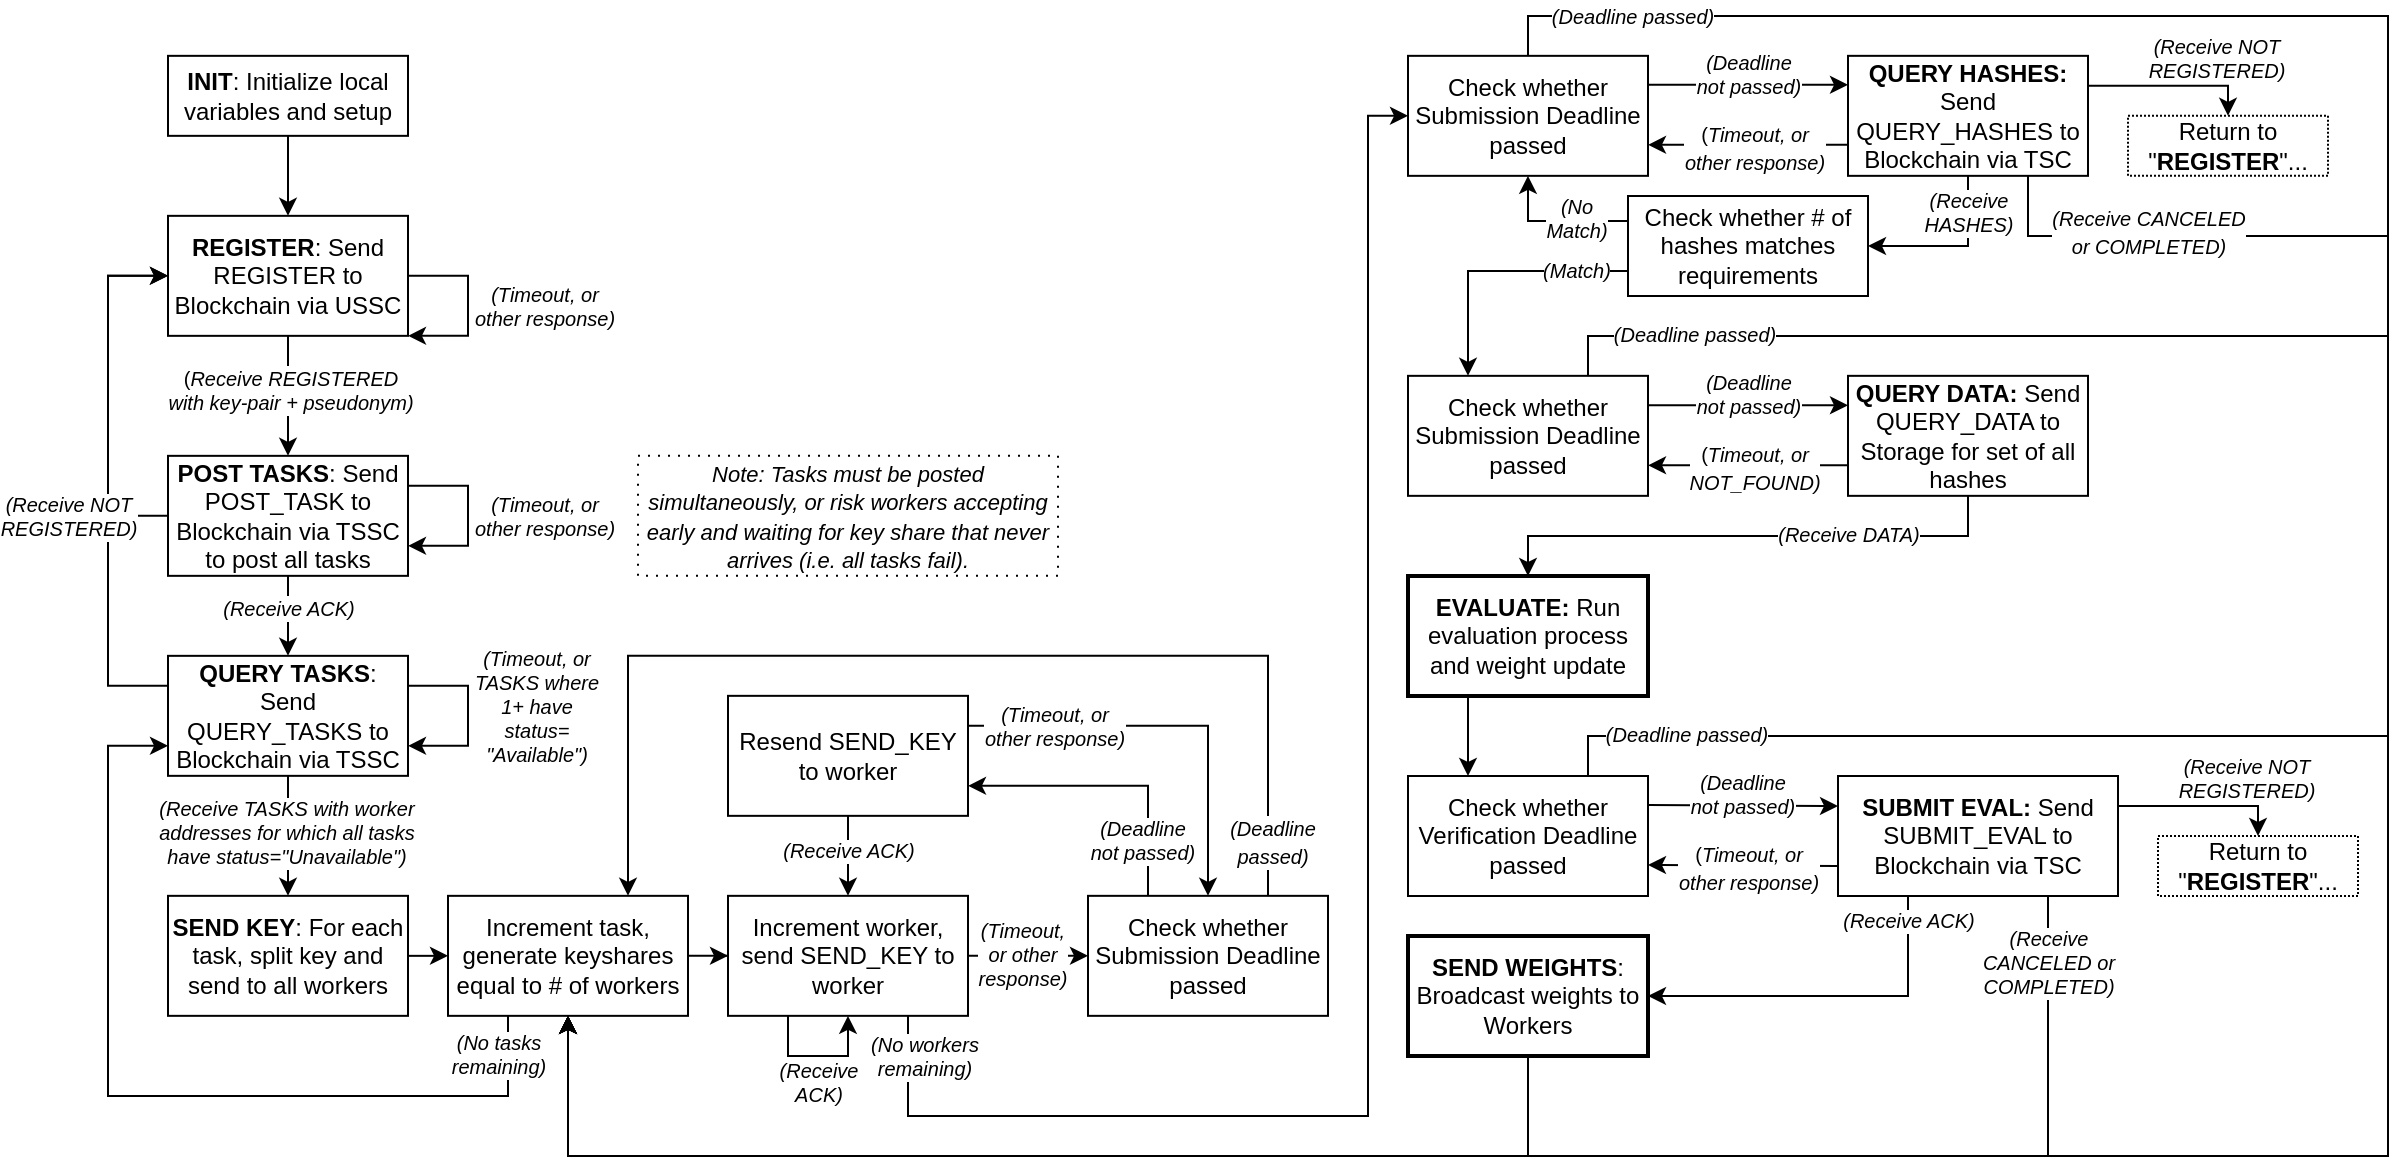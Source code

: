 <mxfile version="23.1.5" type="device">
  <diagram name="Page-1" id="OSj4ofIRMlWWjkcrT2lz">
    <mxGraphModel dx="1195" dy="1722" grid="1" gridSize="10" guides="1" tooltips="1" connect="1" arrows="1" fold="1" page="1" pageScale="1" pageWidth="850" pageHeight="1100" math="0" shadow="0">
      <root>
        <mxCell id="0" />
        <mxCell id="1" parent="0" />
        <mxCell id="ZItJcLic4sxObj78y93I-1" value="" style="edgeStyle=orthogonalEdgeStyle;rounded=0;orthogonalLoop=1;jettySize=auto;html=1;" parent="1" source="ZItJcLic4sxObj78y93I-2" target="ZItJcLic4sxObj78y93I-5" edge="1">
          <mxGeometry relative="1" as="geometry" />
        </mxCell>
        <mxCell id="ZItJcLic4sxObj78y93I-2" value="&lt;b&gt;INIT&lt;/b&gt;: Initialize local variables and setup" style="rounded=0;whiteSpace=wrap;html=1;" parent="1" vertex="1">
          <mxGeometry x="440" y="19.92" width="120" height="40" as="geometry" />
        </mxCell>
        <mxCell id="ZItJcLic4sxObj78y93I-3" value="" style="edgeStyle=orthogonalEdgeStyle;rounded=0;orthogonalLoop=1;jettySize=auto;html=1;" parent="1" source="ZItJcLic4sxObj78y93I-5" edge="1">
          <mxGeometry relative="1" as="geometry">
            <mxPoint x="500" y="219.92" as="targetPoint" />
          </mxGeometry>
        </mxCell>
        <mxCell id="ZItJcLic4sxObj78y93I-4" value="&lt;div&gt;&lt;font style=&quot;font-size: 10px;&quot;&gt;(&lt;i&gt;Receive REGISTERED&lt;br&gt;&lt;/i&gt;&lt;/font&gt;&lt;/div&gt;&lt;div style=&quot;font-size: 10px;&quot;&gt;&lt;font style=&quot;font-size: 10px;&quot;&gt;&lt;i&gt;with key-pair + pseudonym)&lt;/i&gt;&lt;/font&gt;&lt;/div&gt;" style="edgeLabel;html=1;align=center;verticalAlign=middle;resizable=0;points=[];" parent="ZItJcLic4sxObj78y93I-3" vertex="1" connectable="0">
          <mxGeometry x="0.15" y="-1" relative="1" as="geometry">
            <mxPoint x="1" y="-8" as="offset" />
          </mxGeometry>
        </mxCell>
        <mxCell id="ZItJcLic4sxObj78y93I-5" value="&lt;div&gt;&lt;b&gt;REGISTER&lt;/b&gt;: Send REGISTER to Blockchain via USSC&lt;br&gt;&lt;/div&gt;" style="rounded=0;whiteSpace=wrap;html=1;" parent="1" vertex="1">
          <mxGeometry x="440" y="99.92" width="120" height="60" as="geometry" />
        </mxCell>
        <mxCell id="ZItJcLic4sxObj78y93I-6" style="edgeStyle=orthogonalEdgeStyle;rounded=0;orthogonalLoop=1;jettySize=auto;html=1;exitX=1;exitY=0.5;exitDx=0;exitDy=0;entryX=1;entryY=1;entryDx=0;entryDy=0;" parent="1" source="ZItJcLic4sxObj78y93I-5" target="ZItJcLic4sxObj78y93I-5" edge="1">
          <mxGeometry relative="1" as="geometry">
            <Array as="points">
              <mxPoint x="590" y="129.92" />
              <mxPoint x="590" y="159.92" />
            </Array>
          </mxGeometry>
        </mxCell>
        <mxCell id="ZItJcLic4sxObj78y93I-7" value="&lt;div style=&quot;font-size: 10px;&quot;&gt;&lt;font style=&quot;font-size: 10px;&quot;&gt;&lt;i&gt;(Timeout, or&lt;/i&gt;&lt;/font&gt;&lt;/div&gt;&lt;div style=&quot;font-size: 10px;&quot;&gt;&lt;font style=&quot;font-size: 10px;&quot;&gt;&lt;i&gt;other response)&lt;br&gt;&lt;/i&gt;&lt;/font&gt;&lt;/div&gt;" style="edgeLabel;html=1;align=center;verticalAlign=middle;resizable=0;points=[];fontSize=10;" parent="ZItJcLic4sxObj78y93I-6" vertex="1" connectable="0">
          <mxGeometry x="-0.011" y="1" relative="1" as="geometry">
            <mxPoint x="37" as="offset" />
          </mxGeometry>
        </mxCell>
        <mxCell id="3knb0k5UHH7SFXldPCjx-4" style="edgeStyle=orthogonalEdgeStyle;rounded=0;orthogonalLoop=1;jettySize=auto;html=1;exitX=0;exitY=0.5;exitDx=0;exitDy=0;entryX=0;entryY=0.5;entryDx=0;entryDy=0;" edge="1" parent="1" source="ZItJcLic4sxObj78y93I-8" target="ZItJcLic4sxObj78y93I-5">
          <mxGeometry relative="1" as="geometry">
            <Array as="points">
              <mxPoint x="410" y="250" />
              <mxPoint x="410" y="130" />
            </Array>
          </mxGeometry>
        </mxCell>
        <mxCell id="ZItJcLic4sxObj78y93I-8" value="&lt;b&gt;POST TASKS&lt;/b&gt;: Send POST_TASK to Blockchain via TSSC to post all tasks" style="rounded=0;whiteSpace=wrap;html=1;" parent="1" vertex="1">
          <mxGeometry x="440" y="219.92" width="120" height="60" as="geometry" />
        </mxCell>
        <mxCell id="ZItJcLic4sxObj78y93I-34" style="edgeStyle=orthogonalEdgeStyle;rounded=0;orthogonalLoop=1;jettySize=auto;html=1;exitX=0.5;exitY=1;exitDx=0;exitDy=0;entryX=0.5;entryY=0;entryDx=0;entryDy=0;" parent="1" source="ZItJcLic4sxObj78y93I-11" target="ZItJcLic4sxObj78y93I-31" edge="1">
          <mxGeometry relative="1" as="geometry" />
        </mxCell>
        <mxCell id="ZItJcLic4sxObj78y93I-35" value="&lt;div style=&quot;font-size: 10px;&quot;&gt;&lt;font style=&quot;font-size: 10px;&quot;&gt;&lt;i&gt;(Receive TASKS with worker&lt;/i&gt;&lt;/font&gt;&lt;/div&gt;&lt;div style=&quot;font-size: 10px;&quot;&gt;&lt;font style=&quot;font-size: 10px;&quot;&gt;&lt;i&gt;addresses for which all tasks&lt;/i&gt;&lt;/font&gt;&lt;/div&gt;&lt;div style=&quot;font-size: 10px;&quot;&gt;&lt;font style=&quot;font-size: 10px;&quot;&gt;&lt;i&gt;have status=&quot;Unavailable&quot;)&lt;/i&gt;&lt;/font&gt;&lt;/div&gt;" style="edgeLabel;html=1;align=center;verticalAlign=middle;resizable=0;points=[];" parent="ZItJcLic4sxObj78y93I-34" vertex="1" connectable="0">
          <mxGeometry x="-0.026" y="-1" relative="1" as="geometry">
            <mxPoint y="-1" as="offset" />
          </mxGeometry>
        </mxCell>
        <mxCell id="4NXuUEOUW4SdYF314Jw6-7" style="edgeStyle=orthogonalEdgeStyle;rounded=0;orthogonalLoop=1;jettySize=auto;html=1;exitX=0;exitY=0.25;exitDx=0;exitDy=0;entryX=0;entryY=0.5;entryDx=0;entryDy=0;" parent="1" source="ZItJcLic4sxObj78y93I-11" target="ZItJcLic4sxObj78y93I-5" edge="1">
          <mxGeometry relative="1" as="geometry">
            <Array as="points">
              <mxPoint x="410" y="335" />
              <mxPoint x="410" y="130" />
            </Array>
          </mxGeometry>
        </mxCell>
        <mxCell id="4NXuUEOUW4SdYF314Jw6-8" value="&lt;div style=&quot;font-size: 10px;&quot;&gt;&lt;font style=&quot;font-size: 10px;&quot;&gt;&lt;i&gt;(Receive NOT&lt;/i&gt;&lt;/font&gt;&lt;/div&gt;&lt;div style=&quot;font-size: 10px;&quot;&gt;&lt;font style=&quot;font-size: 10px;&quot;&gt;&lt;i&gt;REGISTERED)&lt;br&gt;&lt;/i&gt;&lt;/font&gt;&lt;/div&gt;" style="edgeLabel;html=1;align=center;verticalAlign=middle;resizable=0;points=[];" parent="4NXuUEOUW4SdYF314Jw6-7" vertex="1" connectable="0">
          <mxGeometry x="-0.46" y="2" relative="1" as="geometry">
            <mxPoint x="-18" y="-44" as="offset" />
          </mxGeometry>
        </mxCell>
        <mxCell id="ZItJcLic4sxObj78y93I-11" value="&lt;b&gt;QUERY&lt;/b&gt; &lt;b&gt;TASKS&lt;/b&gt;: Send QUERY_TASKS to Blockchain via TSSC" style="rounded=0;whiteSpace=wrap;html=1;" parent="1" vertex="1">
          <mxGeometry x="440" y="319.92" width="120" height="60" as="geometry" />
        </mxCell>
        <mxCell id="ZItJcLic4sxObj78y93I-26" style="edgeStyle=orthogonalEdgeStyle;rounded=0;orthogonalLoop=1;jettySize=auto;html=1;exitX=1;exitY=0.25;exitDx=0;exitDy=0;entryX=1;entryY=0.75;entryDx=0;entryDy=0;" parent="1" source="ZItJcLic4sxObj78y93I-11" target="ZItJcLic4sxObj78y93I-11" edge="1">
          <mxGeometry relative="1" as="geometry">
            <Array as="points">
              <mxPoint x="590" y="334.92" />
              <mxPoint x="590" y="364.92" />
            </Array>
          </mxGeometry>
        </mxCell>
        <mxCell id="ZItJcLic4sxObj78y93I-27" value="&lt;div style=&quot;font-size: 10px;&quot;&gt;&lt;font style=&quot;font-size: 10px;&quot;&gt;&lt;i&gt;(Timeout, or&lt;/i&gt;&lt;/font&gt;&lt;/div&gt;&lt;div style=&quot;font-size: 10px;&quot;&gt;&lt;font style=&quot;font-size: 10px;&quot;&gt;&lt;i&gt;&lt;font style=&quot;font-size: 10px;&quot;&gt;&lt;i&gt;TASKS&lt;/i&gt;&lt;/font&gt;&lt;/i&gt;&lt;/font&gt;&lt;font style=&quot;font-size: 10px;&quot;&gt;&lt;i&gt; where &lt;br&gt;&lt;/i&gt;&lt;/font&gt;&lt;/div&gt;&lt;div style=&quot;font-size: 10px;&quot;&gt;&lt;font style=&quot;font-size: 10px;&quot;&gt;&lt;i&gt;1+ have&lt;br&gt;&lt;/i&gt;&lt;/font&gt;&lt;div style=&quot;font-size: 10px;&quot;&gt;&lt;font style=&quot;font-size: 10px;&quot;&gt;&lt;i&gt;status=&lt;/i&gt;&lt;/font&gt;&lt;/div&gt;&lt;div style=&quot;font-size: 10px;&quot;&gt;&lt;font style=&quot;font-size: 10px;&quot;&gt;&lt;i&gt;&quot;Available&quot;)&lt;/i&gt;&lt;/font&gt;&lt;br&gt;&lt;/div&gt;&lt;/div&gt;" style="edgeLabel;html=1;align=center;verticalAlign=middle;resizable=0;points=[];" parent="ZItJcLic4sxObj78y93I-26" vertex="1" connectable="0">
          <mxGeometry x="-0.022" y="1" relative="1" as="geometry">
            <mxPoint x="33" y="-4" as="offset" />
          </mxGeometry>
        </mxCell>
        <mxCell id="ZItJcLic4sxObj78y93I-70" style="edgeStyle=orthogonalEdgeStyle;rounded=0;orthogonalLoop=1;jettySize=auto;html=1;exitX=1;exitY=0.5;exitDx=0;exitDy=0;entryX=0;entryY=0.5;entryDx=0;entryDy=0;" parent="1" source="ZItJcLic4sxObj78y93I-31" target="ZItJcLic4sxObj78y93I-41" edge="1">
          <mxGeometry relative="1" as="geometry" />
        </mxCell>
        <mxCell id="ZItJcLic4sxObj78y93I-31" value="&lt;b&gt;SEND KEY&lt;/b&gt;: For each task, split key and send to all workers " style="rounded=0;whiteSpace=wrap;html=1;" parent="1" vertex="1">
          <mxGeometry x="440" y="439.92" width="120" height="60" as="geometry" />
        </mxCell>
        <mxCell id="4NXuUEOUW4SdYF314Jw6-12" value="" style="edgeStyle=orthogonalEdgeStyle;rounded=0;orthogonalLoop=1;jettySize=auto;html=1;" parent="1" source="ZItJcLic4sxObj78y93I-41" target="ZItJcLic4sxObj78y93I-55" edge="1">
          <mxGeometry relative="1" as="geometry" />
        </mxCell>
        <mxCell id="4NXuUEOUW4SdYF314Jw6-36" style="edgeStyle=orthogonalEdgeStyle;rounded=0;orthogonalLoop=1;jettySize=auto;html=1;exitX=0.75;exitY=1;exitDx=0;exitDy=0;entryX=0;entryY=0.5;entryDx=0;entryDy=0;" parent="1" source="ZItJcLic4sxObj78y93I-55" target="4NXuUEOUW4SdYF314Jw6-35" edge="1">
          <mxGeometry relative="1" as="geometry">
            <Array as="points">
              <mxPoint x="810" y="550" />
              <mxPoint x="1040" y="550" />
              <mxPoint x="1040" y="50" />
            </Array>
          </mxGeometry>
        </mxCell>
        <mxCell id="4NXuUEOUW4SdYF314Jw6-91" value="&lt;div style=&quot;font-size: 10px;&quot;&gt;&lt;font style=&quot;font-size: 10px;&quot;&gt;&lt;i&gt;(No workers&lt;/i&gt;&lt;/font&gt;&lt;/div&gt;&lt;div style=&quot;font-size: 10px;&quot;&gt;&lt;font style=&quot;font-size: 10px;&quot;&gt;&lt;i&gt;remaining)&lt;br&gt;&lt;/i&gt;&lt;/font&gt;&lt;/div&gt;" style="edgeLabel;html=1;align=center;verticalAlign=middle;resizable=0;points=[];" parent="4NXuUEOUW4SdYF314Jw6-36" vertex="1" connectable="0">
          <mxGeometry x="-0.951" relative="1" as="geometry">
            <mxPoint x="8" as="offset" />
          </mxGeometry>
        </mxCell>
        <mxCell id="4NXuUEOUW4SdYF314Jw6-120" style="edgeStyle=orthogonalEdgeStyle;rounded=0;orthogonalLoop=1;jettySize=auto;html=1;exitX=0.25;exitY=1;exitDx=0;exitDy=0;entryX=0;entryY=0.75;entryDx=0;entryDy=0;" parent="1" source="ZItJcLic4sxObj78y93I-41" target="ZItJcLic4sxObj78y93I-11" edge="1">
          <mxGeometry relative="1" as="geometry">
            <mxPoint x="378.182" y="510" as="targetPoint" />
            <Array as="points">
              <mxPoint x="610" y="540" />
              <mxPoint x="410" y="540" />
              <mxPoint x="410" y="365" />
            </Array>
          </mxGeometry>
        </mxCell>
        <mxCell id="4NXuUEOUW4SdYF314Jw6-121" value="&lt;div style=&quot;font-size: 10px;&quot;&gt;&lt;font style=&quot;font-size: 10px;&quot;&gt;&lt;i&gt;&lt;font style=&quot;font-size: 10px;&quot;&gt;(No tasks&lt;/font&gt;&lt;/i&gt;&lt;/font&gt;&lt;/div&gt;&lt;div style=&quot;font-size: 10px;&quot;&gt;&lt;font style=&quot;font-size: 10px;&quot;&gt;&lt;i&gt;&lt;font style=&quot;font-size: 10px;&quot;&gt;remaining)&lt;br&gt;&lt;/font&gt;&lt;/i&gt;&lt;/font&gt;&lt;/div&gt;" style="edgeLabel;html=1;align=center;verticalAlign=middle;resizable=0;points=[];" parent="4NXuUEOUW4SdYF314Jw6-120" vertex="1" connectable="0">
          <mxGeometry x="-0.917" relative="1" as="geometry">
            <mxPoint x="-5" as="offset" />
          </mxGeometry>
        </mxCell>
        <mxCell id="ZItJcLic4sxObj78y93I-41" value="Increment task, generate keyshares equal to # of workers" style="rounded=0;whiteSpace=wrap;html=1;" parent="1" vertex="1">
          <mxGeometry x="580" y="439.92" width="120" height="60" as="geometry" />
        </mxCell>
        <mxCell id="ZItJcLic4sxObj78y93I-55" value="Increment worker, send SEND_KEY to worker" style="rounded=0;whiteSpace=wrap;html=1;" parent="1" vertex="1">
          <mxGeometry x="720" y="439.92" width="120" height="60" as="geometry" />
        </mxCell>
        <mxCell id="4NXuUEOUW4SdYF314Jw6-88" style="edgeStyle=orthogonalEdgeStyle;rounded=0;orthogonalLoop=1;jettySize=auto;html=1;exitX=0.5;exitY=1;exitDx=0;exitDy=0;entryX=0.5;entryY=0;entryDx=0;entryDy=0;" parent="1" source="ZItJcLic4sxObj78y93I-97" target="4NXuUEOUW4SdYF314Jw6-87" edge="1">
          <mxGeometry relative="1" as="geometry" />
        </mxCell>
        <mxCell id="4NXuUEOUW4SdYF314Jw6-90" value="&lt;font style=&quot;font-size: 10px;&quot;&gt;&lt;i&gt;(Receive DATA)&lt;br&gt;&lt;/i&gt;&lt;/font&gt;" style="edgeLabel;html=1;align=center;verticalAlign=middle;resizable=0;points=[];" parent="4NXuUEOUW4SdYF314Jw6-88" vertex="1" connectable="0">
          <mxGeometry x="-0.382" y="-1" relative="1" as="geometry">
            <mxPoint as="offset" />
          </mxGeometry>
        </mxCell>
        <mxCell id="ZItJcLic4sxObj78y93I-97" value="&lt;b&gt;QUERY DATA: &lt;/b&gt;Send QUERY_DATA to Storage for set of all hashes" style="rounded=0;whiteSpace=wrap;html=1;" parent="1" vertex="1">
          <mxGeometry x="1280" y="179.92" width="120" height="60" as="geometry" />
        </mxCell>
        <mxCell id="ZItJcLic4sxObj78y93I-106" style="edgeStyle=orthogonalEdgeStyle;rounded=0;orthogonalLoop=1;jettySize=auto;html=1;exitX=0.5;exitY=1;exitDx=0;exitDy=0;entryX=0.5;entryY=0;entryDx=0;entryDy=0;" parent="1" source="ZItJcLic4sxObj78y93I-8" target="ZItJcLic4sxObj78y93I-11" edge="1">
          <mxGeometry relative="1" as="geometry">
            <mxPoint x="660" y="279.92" as="sourcePoint" />
          </mxGeometry>
        </mxCell>
        <mxCell id="ZItJcLic4sxObj78y93I-107" value="&lt;font style=&quot;font-size: 10px;&quot;&gt;&lt;i&gt;(Receive ACK)&lt;br&gt;&lt;/i&gt;&lt;/font&gt;" style="edgeLabel;html=1;align=center;verticalAlign=middle;resizable=0;points=[];" parent="ZItJcLic4sxObj78y93I-106" vertex="1" connectable="0">
          <mxGeometry x="-0.247" relative="1" as="geometry">
            <mxPoint y="1" as="offset" />
          </mxGeometry>
        </mxCell>
        <mxCell id="4NXuUEOUW4SdYF314Jw6-25" style="edgeStyle=orthogonalEdgeStyle;rounded=0;orthogonalLoop=1;jettySize=auto;html=1;exitX=0.25;exitY=0;exitDx=0;exitDy=0;entryX=1;entryY=0.75;entryDx=0;entryDy=0;" parent="1" source="4NXuUEOUW4SdYF314Jw6-15" target="4NXuUEOUW4SdYF314Jw6-24" edge="1">
          <mxGeometry relative="1" as="geometry" />
        </mxCell>
        <mxCell id="4NXuUEOUW4SdYF314Jw6-28" value="&lt;div style=&quot;font-size: 10px;&quot;&gt;&lt;font style=&quot;font-size: 10px;&quot;&gt;&lt;i&gt;(Deadline&lt;/i&gt;&lt;/font&gt;&lt;/div&gt;&lt;div style=&quot;font-size: 10px;&quot;&gt;&lt;font style=&quot;font-size: 10px;&quot;&gt;&lt;i&gt;not passed)&lt;br&gt;&lt;/i&gt;&lt;/font&gt;&lt;/div&gt;" style="edgeLabel;html=1;align=center;verticalAlign=middle;resizable=0;points=[];" parent="4NXuUEOUW4SdYF314Jw6-25" vertex="1" connectable="0">
          <mxGeometry x="-0.687" y="-1" relative="1" as="geometry">
            <mxPoint x="-4" y="-6" as="offset" />
          </mxGeometry>
        </mxCell>
        <mxCell id="4NXuUEOUW4SdYF314Jw6-33" style="edgeStyle=orthogonalEdgeStyle;rounded=0;orthogonalLoop=1;jettySize=auto;html=1;exitX=0.75;exitY=0;exitDx=0;exitDy=0;entryX=0.75;entryY=0;entryDx=0;entryDy=0;" parent="1" source="4NXuUEOUW4SdYF314Jw6-15" target="ZItJcLic4sxObj78y93I-41" edge="1">
          <mxGeometry relative="1" as="geometry">
            <Array as="points">
              <mxPoint x="990" y="319.92" />
              <mxPoint x="670" y="319.92" />
            </Array>
          </mxGeometry>
        </mxCell>
        <mxCell id="4NXuUEOUW4SdYF314Jw6-34" value="&lt;div&gt;&lt;font style=&quot;font-size: 10px;&quot;&gt;&lt;i&gt;(Deadline&lt;/i&gt;&lt;/font&gt;&lt;/div&gt;&lt;div&gt;&lt;font style=&quot;font-size: 10px;&quot;&gt;&lt;i&gt;passed)&lt;br&gt;&lt;/i&gt;&lt;/font&gt;&lt;/div&gt;" style="edgeLabel;html=1;align=center;verticalAlign=middle;resizable=0;points=[];" parent="4NXuUEOUW4SdYF314Jw6-33" vertex="1" connectable="0">
          <mxGeometry x="-0.913" y="-2" relative="1" as="geometry">
            <mxPoint y="-3" as="offset" />
          </mxGeometry>
        </mxCell>
        <mxCell id="4NXuUEOUW4SdYF314Jw6-15" value="Check whether Submission Deadline passed " style="rounded=0;whiteSpace=wrap;html=1;" parent="1" vertex="1">
          <mxGeometry x="900" y="439.92" width="120" height="60" as="geometry" />
        </mxCell>
        <mxCell id="4NXuUEOUW4SdYF314Jw6-16" style="edgeStyle=orthogonalEdgeStyle;rounded=0;orthogonalLoop=1;jettySize=auto;html=1;exitX=1;exitY=0.5;exitDx=0;exitDy=0;entryX=0;entryY=0.5;entryDx=0;entryDy=0;" parent="1" source="ZItJcLic4sxObj78y93I-55" target="4NXuUEOUW4SdYF314Jw6-15" edge="1">
          <mxGeometry relative="1" as="geometry">
            <mxPoint x="900" y="454.63" as="sourcePoint" />
            <mxPoint x="1000" y="454.63" as="targetPoint" />
          </mxGeometry>
        </mxCell>
        <mxCell id="4NXuUEOUW4SdYF314Jw6-17" value="&lt;div style=&quot;font-size: 10px;&quot;&gt;&lt;font style=&quot;font-size: 10px;&quot;&gt;&lt;i&gt;(Timeout, &lt;br&gt;&lt;/i&gt;&lt;/font&gt;&lt;/div&gt;&lt;div style=&quot;font-size: 10px;&quot;&gt;&lt;font style=&quot;font-size: 10px;&quot;&gt;&lt;i&gt;or other&lt;/i&gt;&lt;/font&gt;&lt;/div&gt;&lt;div style=&quot;font-size: 10px;&quot;&gt;&lt;font style=&quot;font-size: 10px;&quot;&gt;&lt;i&gt;response)&lt;br&gt;&lt;/i&gt;&lt;/font&gt;&lt;/div&gt;" style="edgeLabel;html=1;align=center;verticalAlign=middle;resizable=0;points=[];" parent="4NXuUEOUW4SdYF314Jw6-16" vertex="1" connectable="0">
          <mxGeometry x="0.042" y="1" relative="1" as="geometry">
            <mxPoint x="-5" as="offset" />
          </mxGeometry>
        </mxCell>
        <mxCell id="4NXuUEOUW4SdYF314Jw6-22" style="edgeStyle=orthogonalEdgeStyle;rounded=0;orthogonalLoop=1;jettySize=auto;html=1;exitX=0.25;exitY=1;exitDx=0;exitDy=0;entryX=0.5;entryY=1;entryDx=0;entryDy=0;" parent="1" source="ZItJcLic4sxObj78y93I-55" target="ZItJcLic4sxObj78y93I-55" edge="1">
          <mxGeometry relative="1" as="geometry">
            <mxPoint x="790" y="499.92" as="sourcePoint" />
            <mxPoint x="820" y="499.92" as="targetPoint" />
            <Array as="points">
              <mxPoint x="750" y="520" />
              <mxPoint x="780" y="520" />
            </Array>
          </mxGeometry>
        </mxCell>
        <mxCell id="4NXuUEOUW4SdYF314Jw6-23" value="&lt;div style=&quot;font-size: 10px;&quot;&gt;&lt;font style=&quot;font-size: 10px;&quot;&gt;&lt;i&gt;(Receive&lt;/i&gt;&lt;/font&gt;&lt;/div&gt;&lt;div style=&quot;font-size: 10px;&quot;&gt;&lt;font style=&quot;font-size: 10px;&quot;&gt;&lt;i&gt;ACK)&lt;br&gt;&lt;/i&gt;&lt;/font&gt;&lt;/div&gt;" style="edgeLabel;html=1;align=center;verticalAlign=middle;resizable=0;points=[];" parent="4NXuUEOUW4SdYF314Jw6-22" vertex="1" connectable="0">
          <mxGeometry x="-0.016" y="1" relative="1" as="geometry">
            <mxPoint y="14" as="offset" />
          </mxGeometry>
        </mxCell>
        <mxCell id="4NXuUEOUW4SdYF314Jw6-29" style="edgeStyle=orthogonalEdgeStyle;rounded=0;orthogonalLoop=1;jettySize=auto;html=1;exitX=1;exitY=0.25;exitDx=0;exitDy=0;entryX=0.5;entryY=0;entryDx=0;entryDy=0;" parent="1" source="4NXuUEOUW4SdYF314Jw6-24" target="4NXuUEOUW4SdYF314Jw6-15" edge="1">
          <mxGeometry relative="1" as="geometry" />
        </mxCell>
        <mxCell id="4NXuUEOUW4SdYF314Jw6-30" value="&lt;div style=&quot;font-size: 10px;&quot;&gt;&lt;font style=&quot;font-size: 10px;&quot;&gt;&lt;i&gt;(Timeout, or&lt;/i&gt;&lt;/font&gt;&lt;/div&gt;&lt;div style=&quot;font-size: 10px;&quot;&gt;&lt;font style=&quot;font-size: 10px;&quot;&gt;&lt;i&gt;other response)&lt;br&gt;&lt;/i&gt;&lt;/font&gt;&lt;/div&gt;" style="edgeLabel;html=1;align=center;verticalAlign=middle;resizable=0;points=[];" parent="4NXuUEOUW4SdYF314Jw6-29" vertex="1" connectable="0">
          <mxGeometry x="-0.807" y="-1" relative="1" as="geometry">
            <mxPoint x="23" y="-1" as="offset" />
          </mxGeometry>
        </mxCell>
        <mxCell id="4NXuUEOUW4SdYF314Jw6-31" style="edgeStyle=orthogonalEdgeStyle;rounded=0;orthogonalLoop=1;jettySize=auto;html=1;exitX=0.5;exitY=1;exitDx=0;exitDy=0;entryX=0.5;entryY=0;entryDx=0;entryDy=0;" parent="1" source="4NXuUEOUW4SdYF314Jw6-24" target="ZItJcLic4sxObj78y93I-55" edge="1">
          <mxGeometry relative="1" as="geometry" />
        </mxCell>
        <mxCell id="4NXuUEOUW4SdYF314Jw6-32" value="&lt;div style=&quot;font-size: 10px;&quot;&gt;&lt;font style=&quot;font-size: 10px;&quot;&gt;&lt;i&gt;(Receive ACK)&lt;br&gt;&lt;/i&gt;&lt;/font&gt;&lt;/div&gt;" style="edgeLabel;html=1;align=center;verticalAlign=middle;resizable=0;points=[];" parent="4NXuUEOUW4SdYF314Jw6-31" vertex="1" connectable="0">
          <mxGeometry x="-0.364" relative="1" as="geometry">
            <mxPoint y="4" as="offset" />
          </mxGeometry>
        </mxCell>
        <mxCell id="4NXuUEOUW4SdYF314Jw6-24" value="Resend SEND_KEY to worker" style="rounded=0;whiteSpace=wrap;html=1;" parent="1" vertex="1">
          <mxGeometry x="720" y="339.92" width="120" height="60" as="geometry" />
        </mxCell>
        <mxCell id="4NXuUEOUW4SdYF314Jw6-113" style="edgeStyle=orthogonalEdgeStyle;rounded=0;orthogonalLoop=1;jettySize=auto;html=1;exitX=0.5;exitY=0;exitDx=0;exitDy=0;entryX=0.5;entryY=1;entryDx=0;entryDy=0;" parent="1" source="4NXuUEOUW4SdYF314Jw6-35" target="ZItJcLic4sxObj78y93I-41" edge="1">
          <mxGeometry relative="1" as="geometry">
            <Array as="points">
              <mxPoint x="1120" />
              <mxPoint x="1550" />
              <mxPoint x="1550" y="570" />
              <mxPoint x="640" y="570" />
            </Array>
          </mxGeometry>
        </mxCell>
        <mxCell id="4NXuUEOUW4SdYF314Jw6-114" value="&lt;div style=&quot;font-size: 10px;&quot;&gt;&lt;font style=&quot;font-size: 10px;&quot;&gt;&lt;i&gt;(Deadline passed)&lt;br&gt;&lt;/i&gt;&lt;/font&gt;&lt;/div&gt;" style="edgeLabel;html=1;align=center;verticalAlign=middle;resizable=0;points=[];" parent="4NXuUEOUW4SdYF314Jw6-113" vertex="1" connectable="0">
          <mxGeometry x="-0.956" y="-2" relative="1" as="geometry">
            <mxPoint x="28" y="-2" as="offset" />
          </mxGeometry>
        </mxCell>
        <mxCell id="4NXuUEOUW4SdYF314Jw6-35" value="Check whether Submission Deadline passed" style="rounded=0;whiteSpace=wrap;html=1;" parent="1" vertex="1">
          <mxGeometry x="1060" y="19.92" width="120" height="60" as="geometry" />
        </mxCell>
        <mxCell id="4NXuUEOUW4SdYF314Jw6-37" value="" style="edgeStyle=orthogonalEdgeStyle;rounded=0;orthogonalLoop=1;jettySize=auto;html=1;entryX=0;entryY=0.25;entryDx=0;entryDy=0;exitX=1;exitY=0.25;exitDx=0;exitDy=0;" parent="1" edge="1">
          <mxGeometry relative="1" as="geometry">
            <mxPoint x="1180" y="34.42" as="sourcePoint" />
            <mxPoint x="1280" y="34.42" as="targetPoint" />
          </mxGeometry>
        </mxCell>
        <mxCell id="4NXuUEOUW4SdYF314Jw6-38" value="&lt;div style=&quot;font-size: 10px;&quot;&gt;&lt;font style=&quot;font-size: 10px;&quot;&gt;&lt;i&gt;(Deadline&lt;/i&gt;&lt;/font&gt;&lt;/div&gt;&lt;div style=&quot;font-size: 10px;&quot;&gt;&lt;font style=&quot;font-size: 10px;&quot;&gt;&lt;i&gt;not passed)&lt;br&gt;&lt;/i&gt;&lt;/font&gt;&lt;/div&gt;" style="edgeLabel;html=1;align=center;verticalAlign=middle;resizable=0;points=[];" parent="4NXuUEOUW4SdYF314Jw6-37" vertex="1" connectable="0">
          <mxGeometry x="-0.009" y="-1" relative="1" as="geometry">
            <mxPoint y="-7" as="offset" />
          </mxGeometry>
        </mxCell>
        <mxCell id="4NXuUEOUW4SdYF314Jw6-39" style="edgeStyle=orthogonalEdgeStyle;rounded=0;orthogonalLoop=1;jettySize=auto;html=1;exitX=0;exitY=0.75;exitDx=0;exitDy=0;entryX=1;entryY=0.75;entryDx=0;entryDy=0;" parent="1" edge="1">
          <mxGeometry relative="1" as="geometry">
            <mxPoint x="1280" y="64.42" as="sourcePoint" />
            <mxPoint x="1180" y="64.42" as="targetPoint" />
          </mxGeometry>
        </mxCell>
        <mxCell id="4NXuUEOUW4SdYF314Jw6-40" value="&lt;div&gt;&lt;font style=&quot;font-size: 10px;&quot;&gt;(&lt;i&gt;Timeout, or&lt;/i&gt;&lt;/font&gt;&lt;/div&gt;&lt;div&gt;&lt;font style=&quot;font-size: 10px;&quot;&gt;&lt;i&gt;other response)&lt;/i&gt;&lt;/font&gt;&lt;/div&gt;" style="edgeLabel;html=1;align=center;verticalAlign=middle;resizable=0;points=[];" parent="4NXuUEOUW4SdYF314Jw6-39" vertex="1" connectable="0">
          <mxGeometry x="-0.196" y="-1" relative="1" as="geometry">
            <mxPoint x="-7" y="2" as="offset" />
          </mxGeometry>
        </mxCell>
        <mxCell id="4NXuUEOUW4SdYF314Jw6-53" style="edgeStyle=orthogonalEdgeStyle;rounded=0;orthogonalLoop=1;jettySize=auto;html=1;exitX=0.5;exitY=1;exitDx=0;exitDy=0;entryX=1;entryY=0.5;entryDx=0;entryDy=0;" parent="1" source="4NXuUEOUW4SdYF314Jw6-43" target="4NXuUEOUW4SdYF314Jw6-52" edge="1">
          <mxGeometry relative="1" as="geometry" />
        </mxCell>
        <mxCell id="4NXuUEOUW4SdYF314Jw6-55" value="&lt;div style=&quot;font-size: 10px;&quot;&gt;&lt;font style=&quot;font-size: 10px;&quot;&gt;&lt;i&gt;(Receive&lt;/i&gt;&lt;/font&gt;&lt;/div&gt;&lt;div style=&quot;font-size: 10px;&quot;&gt;&lt;font style=&quot;font-size: 10px;&quot;&gt;&lt;i&gt;HASHES)&lt;br&gt;&lt;/i&gt;&lt;/font&gt;&lt;/div&gt;" style="edgeLabel;html=1;align=center;verticalAlign=middle;resizable=0;points=[];" parent="4NXuUEOUW4SdYF314Jw6-53" vertex="1" connectable="0">
          <mxGeometry x="-0.501" relative="1" as="geometry">
            <mxPoint y="-3" as="offset" />
          </mxGeometry>
        </mxCell>
        <mxCell id="4NXuUEOUW4SdYF314Jw6-116" style="edgeStyle=orthogonalEdgeStyle;rounded=0;orthogonalLoop=1;jettySize=auto;html=1;exitX=0.75;exitY=1;exitDx=0;exitDy=0;entryX=0.5;entryY=1;entryDx=0;entryDy=0;" parent="1" source="4NXuUEOUW4SdYF314Jw6-43" target="ZItJcLic4sxObj78y93I-41" edge="1">
          <mxGeometry relative="1" as="geometry">
            <Array as="points">
              <mxPoint x="1370" y="110" />
              <mxPoint x="1550" y="110" />
              <mxPoint x="1550" y="570" />
              <mxPoint x="640" y="570" />
            </Array>
          </mxGeometry>
        </mxCell>
        <mxCell id="4NXuUEOUW4SdYF314Jw6-117" value="&lt;div&gt;&lt;font style=&quot;font-size: 10px;&quot;&gt;&lt;i&gt;(Receive CANCELED&lt;/i&gt;&lt;/font&gt;&lt;/div&gt;&lt;div&gt;&lt;font style=&quot;font-size: 10px;&quot;&gt;&lt;i&gt;or COMPLETED)&lt;/i&gt;&lt;/font&gt;&lt;/div&gt;" style="edgeLabel;html=1;align=center;verticalAlign=middle;resizable=0;points=[];" parent="4NXuUEOUW4SdYF314Jw6-116" vertex="1" connectable="0">
          <mxGeometry x="-0.94" y="-1" relative="1" as="geometry">
            <mxPoint x="40" y="-3" as="offset" />
          </mxGeometry>
        </mxCell>
        <mxCell id="4NXuUEOUW4SdYF314Jw6-43" value="&lt;b&gt;QUERY HASHES:&lt;/b&gt; Send QUERY_HASHES to Blockchain via TSC " style="rounded=0;whiteSpace=wrap;html=1;" parent="1" vertex="1">
          <mxGeometry x="1280" y="19.92" width="120" height="60" as="geometry" />
        </mxCell>
        <mxCell id="4NXuUEOUW4SdYF314Jw6-46" value="&lt;div&gt;Return to &quot;&lt;b&gt;REGISTER&lt;/b&gt;&quot;...&lt;/div&gt;" style="rounded=0;whiteSpace=wrap;html=1;strokeColor=default;dashed=1;dashPattern=1 1;" parent="1" vertex="1">
          <mxGeometry x="1420" y="49.92" width="100" height="30" as="geometry" />
        </mxCell>
        <mxCell id="4NXuUEOUW4SdYF314Jw6-47" style="edgeStyle=orthogonalEdgeStyle;rounded=0;orthogonalLoop=1;jettySize=auto;html=1;exitX=1;exitY=0.25;exitDx=0;exitDy=0;entryX=0.5;entryY=0;entryDx=0;entryDy=0;" parent="1" target="4NXuUEOUW4SdYF314Jw6-46" edge="1">
          <mxGeometry relative="1" as="geometry">
            <mxPoint x="1400" y="34.92" as="sourcePoint" />
            <mxPoint x="1460" y="49.92" as="targetPoint" />
            <Array as="points">
              <mxPoint x="1470" y="34.92" />
            </Array>
          </mxGeometry>
        </mxCell>
        <mxCell id="4NXuUEOUW4SdYF314Jw6-48" value="&lt;div style=&quot;font-size: 10px;&quot;&gt;&lt;font style=&quot;font-size: 10px;&quot;&gt;&lt;i&gt;(Receive NOT&lt;/i&gt;&lt;/font&gt;&lt;/div&gt;&lt;div style=&quot;font-size: 10px;&quot;&gt;&lt;font style=&quot;font-size: 10px;&quot;&gt;&lt;i&gt;REGISTERED)&lt;br&gt;&lt;/i&gt;&lt;/font&gt;&lt;/div&gt;" style="edgeLabel;html=1;align=center;verticalAlign=middle;resizable=0;points=[];" parent="4NXuUEOUW4SdYF314Jw6-47" vertex="1" connectable="0">
          <mxGeometry x="0.342" y="-1" relative="1" as="geometry">
            <mxPoint x="7" y="-15" as="offset" />
          </mxGeometry>
        </mxCell>
        <mxCell id="4NXuUEOUW4SdYF314Jw6-54" style="edgeStyle=orthogonalEdgeStyle;rounded=0;orthogonalLoop=1;jettySize=auto;html=1;exitX=0;exitY=0.25;exitDx=0;exitDy=0;entryX=0.5;entryY=1;entryDx=0;entryDy=0;" parent="1" source="4NXuUEOUW4SdYF314Jw6-52" target="4NXuUEOUW4SdYF314Jw6-35" edge="1">
          <mxGeometry relative="1" as="geometry" />
        </mxCell>
        <mxCell id="4NXuUEOUW4SdYF314Jw6-56" value="&lt;div style=&quot;font-size: 10px;&quot;&gt;&lt;font style=&quot;font-size: 10px;&quot;&gt;&lt;i&gt;(No &lt;br&gt;&lt;/i&gt;&lt;/font&gt;&lt;/div&gt;&lt;div style=&quot;font-size: 10px;&quot;&gt;&lt;font style=&quot;font-size: 10px;&quot;&gt;&lt;i&gt;Match)&lt;br&gt;&lt;/i&gt;&lt;/font&gt;&lt;/div&gt;" style="edgeLabel;html=1;align=center;verticalAlign=middle;resizable=0;points=[];" parent="4NXuUEOUW4SdYF314Jw6-54" vertex="1" connectable="0">
          <mxGeometry x="-0.313" y="-2" relative="1" as="geometry">
            <mxPoint x="-1" as="offset" />
          </mxGeometry>
        </mxCell>
        <mxCell id="4NXuUEOUW4SdYF314Jw6-58" style="edgeStyle=orthogonalEdgeStyle;rounded=0;orthogonalLoop=1;jettySize=auto;html=1;exitX=0;exitY=0.75;exitDx=0;exitDy=0;entryX=0.25;entryY=0;entryDx=0;entryDy=0;" parent="1" source="4NXuUEOUW4SdYF314Jw6-52" target="4NXuUEOUW4SdYF314Jw6-57" edge="1">
          <mxGeometry relative="1" as="geometry" />
        </mxCell>
        <mxCell id="4NXuUEOUW4SdYF314Jw6-59" value="&lt;div style=&quot;font-size: 10px;&quot;&gt;&lt;font style=&quot;font-size: 10px;&quot;&gt;&lt;i&gt;(Match)&lt;br&gt;&lt;/i&gt;&lt;/font&gt;&lt;/div&gt;" style="edgeLabel;html=1;align=center;verticalAlign=middle;resizable=0;points=[];" parent="4NXuUEOUW4SdYF314Jw6-58" vertex="1" connectable="0">
          <mxGeometry x="-0.325" relative="1" as="geometry">
            <mxPoint x="18" y="-1" as="offset" />
          </mxGeometry>
        </mxCell>
        <mxCell id="4NXuUEOUW4SdYF314Jw6-52" value="&lt;div&gt;Check whether # of hashes matches requirements&lt;br&gt;&lt;/div&gt;" style="rounded=0;whiteSpace=wrap;html=1;" parent="1" vertex="1">
          <mxGeometry x="1170" y="90" width="120" height="50" as="geometry" />
        </mxCell>
        <mxCell id="4NXuUEOUW4SdYF314Jw6-111" style="edgeStyle=orthogonalEdgeStyle;rounded=0;orthogonalLoop=1;jettySize=auto;html=1;exitX=0.75;exitY=0;exitDx=0;exitDy=0;entryX=0.5;entryY=1;entryDx=0;entryDy=0;" parent="1" source="4NXuUEOUW4SdYF314Jw6-57" target="ZItJcLic4sxObj78y93I-41" edge="1">
          <mxGeometry relative="1" as="geometry">
            <Array as="points">
              <mxPoint x="1150" y="160" />
              <mxPoint x="1550" y="160" />
              <mxPoint x="1550" y="570" />
              <mxPoint x="640" y="570" />
            </Array>
          </mxGeometry>
        </mxCell>
        <mxCell id="4NXuUEOUW4SdYF314Jw6-112" value="&lt;div style=&quot;font-size: 10px;&quot;&gt;&lt;font style=&quot;font-size: 10px;&quot;&gt;&lt;i&gt;(Deadline passed)&lt;br&gt;&lt;/i&gt;&lt;/font&gt;&lt;/div&gt;" style="edgeLabel;html=1;align=center;verticalAlign=middle;resizable=0;points=[];" parent="4NXuUEOUW4SdYF314Jw6-111" vertex="1" connectable="0">
          <mxGeometry x="-0.947" y="-1" relative="1" as="geometry">
            <mxPoint x="25" y="-2" as="offset" />
          </mxGeometry>
        </mxCell>
        <mxCell id="4NXuUEOUW4SdYF314Jw6-57" value="Check whether Submission Deadline passed" style="rounded=0;whiteSpace=wrap;html=1;" parent="1" vertex="1">
          <mxGeometry x="1060" y="179.92" width="120" height="60" as="geometry" />
        </mxCell>
        <mxCell id="4NXuUEOUW4SdYF314Jw6-80" value="" style="edgeStyle=orthogonalEdgeStyle;rounded=0;orthogonalLoop=1;jettySize=auto;html=1;entryX=0;entryY=0.25;entryDx=0;entryDy=0;exitX=1;exitY=0.25;exitDx=0;exitDy=0;" parent="1" edge="1">
          <mxGeometry relative="1" as="geometry">
            <mxPoint x="1180" y="194.64" as="sourcePoint" />
            <mxPoint x="1280" y="194.64" as="targetPoint" />
          </mxGeometry>
        </mxCell>
        <mxCell id="4NXuUEOUW4SdYF314Jw6-81" value="&lt;div style=&quot;font-size: 10px;&quot;&gt;&lt;font style=&quot;font-size: 10px;&quot;&gt;&lt;i&gt;(Deadline&lt;/i&gt;&lt;/font&gt;&lt;/div&gt;&lt;div style=&quot;font-size: 10px;&quot;&gt;&lt;font style=&quot;font-size: 10px;&quot;&gt;&lt;i&gt;not passed)&lt;br&gt;&lt;/i&gt;&lt;/font&gt;&lt;/div&gt;" style="edgeLabel;html=1;align=center;verticalAlign=middle;resizable=0;points=[];" parent="4NXuUEOUW4SdYF314Jw6-80" vertex="1" connectable="0">
          <mxGeometry x="-0.009" y="-1" relative="1" as="geometry">
            <mxPoint y="-7" as="offset" />
          </mxGeometry>
        </mxCell>
        <mxCell id="4NXuUEOUW4SdYF314Jw6-82" style="edgeStyle=orthogonalEdgeStyle;rounded=0;orthogonalLoop=1;jettySize=auto;html=1;exitX=0;exitY=0.75;exitDx=0;exitDy=0;entryX=1;entryY=0.75;entryDx=0;entryDy=0;" parent="1" edge="1">
          <mxGeometry relative="1" as="geometry">
            <mxPoint x="1280" y="224.64" as="sourcePoint" />
            <mxPoint x="1180" y="224.64" as="targetPoint" />
          </mxGeometry>
        </mxCell>
        <mxCell id="4NXuUEOUW4SdYF314Jw6-83" value="&lt;div&gt;&lt;font style=&quot;font-size: 10px;&quot;&gt;(&lt;i&gt;Timeout, or&lt;/i&gt;&lt;/font&gt;&lt;/div&gt;&lt;div&gt;&lt;font style=&quot;font-size: 10px;&quot;&gt;&lt;i&gt;NOT_FOUND)&lt;/i&gt;&lt;/font&gt;&lt;/div&gt;" style="edgeLabel;html=1;align=center;verticalAlign=middle;resizable=0;points=[];" parent="4NXuUEOUW4SdYF314Jw6-82" vertex="1" connectable="0">
          <mxGeometry x="-0.196" y="-1" relative="1" as="geometry">
            <mxPoint x="-7" y="2" as="offset" />
          </mxGeometry>
        </mxCell>
        <mxCell id="4NXuUEOUW4SdYF314Jw6-93" value="" style="edgeStyle=orthogonalEdgeStyle;rounded=0;orthogonalLoop=1;jettySize=auto;html=1;entryX=0.25;entryY=0;entryDx=0;entryDy=0;exitX=0.25;exitY=1;exitDx=0;exitDy=0;" parent="1" source="4NXuUEOUW4SdYF314Jw6-87" target="4NXuUEOUW4SdYF314Jw6-95" edge="1">
          <mxGeometry relative="1" as="geometry">
            <mxPoint x="1119.947" y="360" as="targetPoint" />
          </mxGeometry>
        </mxCell>
        <mxCell id="4NXuUEOUW4SdYF314Jw6-87" value="&lt;b&gt;EVALUATE:&lt;/b&gt; Run evaluation process and weight update" style="rounded=0;whiteSpace=wrap;html=1;strokeWidth=2;" parent="1" vertex="1">
          <mxGeometry x="1060" y="280" width="120" height="60" as="geometry" />
        </mxCell>
        <mxCell id="4NXuUEOUW4SdYF314Jw6-108" style="edgeStyle=orthogonalEdgeStyle;rounded=0;orthogonalLoop=1;jettySize=auto;html=1;exitX=0.5;exitY=1;exitDx=0;exitDy=0;entryX=0.5;entryY=1;entryDx=0;entryDy=0;" parent="1" source="4NXuUEOUW4SdYF314Jw6-94" target="ZItJcLic4sxObj78y93I-41" edge="1">
          <mxGeometry relative="1" as="geometry">
            <Array as="points">
              <mxPoint x="1120" y="570" />
              <mxPoint x="640" y="570" />
            </Array>
          </mxGeometry>
        </mxCell>
        <mxCell id="4NXuUEOUW4SdYF314Jw6-94" value="&lt;b&gt;SEND WEIGHTS&lt;/b&gt;: Broadcast weights to Workers" style="rounded=0;whiteSpace=wrap;html=1;strokeWidth=2;" parent="1" vertex="1">
          <mxGeometry x="1060" y="460" width="120" height="60" as="geometry" />
        </mxCell>
        <mxCell id="4NXuUEOUW4SdYF314Jw6-109" style="edgeStyle=orthogonalEdgeStyle;rounded=0;orthogonalLoop=1;jettySize=auto;html=1;exitX=0.75;exitY=0;exitDx=0;exitDy=0;entryX=0.5;entryY=1;entryDx=0;entryDy=0;" parent="1" source="4NXuUEOUW4SdYF314Jw6-95" target="ZItJcLic4sxObj78y93I-41" edge="1">
          <mxGeometry relative="1" as="geometry">
            <Array as="points">
              <mxPoint x="1150" y="360" />
              <mxPoint x="1550" y="360" />
              <mxPoint x="1550" y="570" />
              <mxPoint x="640" y="570" />
            </Array>
          </mxGeometry>
        </mxCell>
        <mxCell id="4NXuUEOUW4SdYF314Jw6-110" value="&lt;div style=&quot;font-size: 10px;&quot;&gt;&lt;font style=&quot;font-size: 10px;&quot;&gt;&lt;i&gt;(Deadline passed)&lt;br&gt;&lt;/i&gt;&lt;/font&gt;&lt;/div&gt;" style="edgeLabel;html=1;align=center;verticalAlign=middle;resizable=0;points=[];" parent="4NXuUEOUW4SdYF314Jw6-109" vertex="1" connectable="0">
          <mxGeometry x="-0.948" relative="1" as="geometry">
            <mxPoint x="27" y="-1" as="offset" />
          </mxGeometry>
        </mxCell>
        <mxCell id="4NXuUEOUW4SdYF314Jw6-95" value="Check whether Verification Deadline passed" style="rounded=0;whiteSpace=wrap;html=1;" parent="1" vertex="1">
          <mxGeometry x="1060" y="380" width="120" height="60" as="geometry" />
        </mxCell>
        <mxCell id="4NXuUEOUW4SdYF314Jw6-97" value="" style="edgeStyle=orthogonalEdgeStyle;rounded=0;orthogonalLoop=1;jettySize=auto;html=1;entryX=0;entryY=0.25;entryDx=0;entryDy=0;exitX=1;exitY=0.25;exitDx=0;exitDy=0;" parent="1" target="4NXuUEOUW4SdYF314Jw6-101" edge="1">
          <mxGeometry relative="1" as="geometry">
            <mxPoint x="1180" y="394.5" as="sourcePoint" />
            <mxPoint x="1280" y="394.5" as="targetPoint" />
          </mxGeometry>
        </mxCell>
        <mxCell id="4NXuUEOUW4SdYF314Jw6-98" value="&lt;div style=&quot;font-size: 10px;&quot;&gt;&lt;font style=&quot;font-size: 10px;&quot;&gt;&lt;i&gt;(Deadline&lt;/i&gt;&lt;/font&gt;&lt;/div&gt;&lt;div style=&quot;font-size: 10px;&quot;&gt;&lt;font style=&quot;font-size: 10px;&quot;&gt;&lt;i&gt;not passed)&lt;br&gt;&lt;/i&gt;&lt;/font&gt;&lt;/div&gt;" style="edgeLabel;html=1;align=center;verticalAlign=middle;resizable=0;points=[];" parent="4NXuUEOUW4SdYF314Jw6-97" vertex="1" connectable="0">
          <mxGeometry x="-0.009" y="-1" relative="1" as="geometry">
            <mxPoint y="-7" as="offset" />
          </mxGeometry>
        </mxCell>
        <mxCell id="4NXuUEOUW4SdYF314Jw6-99" style="edgeStyle=orthogonalEdgeStyle;rounded=0;orthogonalLoop=1;jettySize=auto;html=1;exitX=0;exitY=0.75;exitDx=0;exitDy=0;entryX=1;entryY=0.75;entryDx=0;entryDy=0;" parent="1" source="4NXuUEOUW4SdYF314Jw6-101" edge="1">
          <mxGeometry relative="1" as="geometry">
            <mxPoint x="1280" y="424.5" as="sourcePoint" />
            <mxPoint x="1180" y="424.5" as="targetPoint" />
          </mxGeometry>
        </mxCell>
        <mxCell id="4NXuUEOUW4SdYF314Jw6-100" value="&lt;div&gt;&lt;font style=&quot;font-size: 10px;&quot;&gt;(&lt;i&gt;Timeout, or&lt;/i&gt;&lt;/font&gt;&lt;/div&gt;&lt;div&gt;&lt;font style=&quot;font-size: 10px;&quot;&gt;&lt;i&gt;other response)&lt;/i&gt;&lt;/font&gt;&lt;/div&gt;" style="edgeLabel;html=1;align=center;verticalAlign=middle;resizable=0;points=[];" parent="4NXuUEOUW4SdYF314Jw6-99" vertex="1" connectable="0">
          <mxGeometry x="-0.196" y="-1" relative="1" as="geometry">
            <mxPoint x="-7" y="2" as="offset" />
          </mxGeometry>
        </mxCell>
        <mxCell id="4NXuUEOUW4SdYF314Jw6-106" style="edgeStyle=orthogonalEdgeStyle;rounded=0;orthogonalLoop=1;jettySize=auto;html=1;exitX=0.25;exitY=1;exitDx=0;exitDy=0;entryX=1;entryY=0.5;entryDx=0;entryDy=0;" parent="1" source="4NXuUEOUW4SdYF314Jw6-101" target="4NXuUEOUW4SdYF314Jw6-94" edge="1">
          <mxGeometry relative="1" as="geometry" />
        </mxCell>
        <mxCell id="4NXuUEOUW4SdYF314Jw6-107" value="&lt;div style=&quot;font-size: 10px;&quot;&gt;&lt;font style=&quot;font-size: 10px;&quot;&gt;&lt;i&gt;(Receive ACK)&lt;br&gt;&lt;/i&gt;&lt;/font&gt;&lt;/div&gt;" style="edgeLabel;html=1;align=center;verticalAlign=middle;resizable=0;points=[];" parent="4NXuUEOUW4SdYF314Jw6-106" vertex="1" connectable="0">
          <mxGeometry x="-0.864" relative="1" as="geometry">
            <mxPoint as="offset" />
          </mxGeometry>
        </mxCell>
        <mxCell id="4NXuUEOUW4SdYF314Jw6-118" style="edgeStyle=orthogonalEdgeStyle;rounded=0;orthogonalLoop=1;jettySize=auto;html=1;exitX=0.75;exitY=1;exitDx=0;exitDy=0;entryX=0.5;entryY=1;entryDx=0;entryDy=0;" parent="1" source="4NXuUEOUW4SdYF314Jw6-101" target="ZItJcLic4sxObj78y93I-41" edge="1">
          <mxGeometry relative="1" as="geometry">
            <Array as="points">
              <mxPoint x="1380" y="570" />
              <mxPoint x="640" y="570" />
            </Array>
          </mxGeometry>
        </mxCell>
        <mxCell id="4NXuUEOUW4SdYF314Jw6-119" value="&lt;div style=&quot;font-size: 10px;&quot;&gt;&lt;font style=&quot;font-size: 10px;&quot;&gt;&lt;i&gt;(Receive&lt;/i&gt;&lt;/font&gt;&lt;/div&gt;&lt;div style=&quot;font-size: 10px;&quot;&gt;&lt;font style=&quot;font-size: 10px;&quot;&gt;&lt;i&gt;CANCELED or&lt;/i&gt;&lt;/font&gt;&lt;/div&gt;&lt;div style=&quot;font-size: 10px;&quot;&gt;&lt;font style=&quot;font-size: 10px;&quot;&gt;&lt;i&gt;COMPLETED)&lt;br&gt;&lt;/i&gt;&lt;/font&gt;&lt;/div&gt;" style="edgeLabel;html=1;align=center;verticalAlign=middle;resizable=0;points=[];" parent="4NXuUEOUW4SdYF314Jw6-118" vertex="1" connectable="0">
          <mxGeometry x="-0.962" y="-1" relative="1" as="geometry">
            <mxPoint x="1" y="15" as="offset" />
          </mxGeometry>
        </mxCell>
        <mxCell id="4NXuUEOUW4SdYF314Jw6-101" value="&lt;b&gt;SUBMIT EVAL:&lt;/b&gt; Send SUBMIT_EVAL to Blockchain via TSC " style="rounded=0;whiteSpace=wrap;html=1;" parent="1" vertex="1">
          <mxGeometry x="1275" y="380" width="140" height="60" as="geometry" />
        </mxCell>
        <mxCell id="4NXuUEOUW4SdYF314Jw6-102" value="&lt;div&gt;Return to &quot;&lt;b&gt;REGISTER&lt;/b&gt;&quot;...&lt;/div&gt;" style="rounded=0;whiteSpace=wrap;html=1;strokeColor=default;dashed=1;dashPattern=1 1;" parent="1" vertex="1">
          <mxGeometry x="1435" y="410" width="100" height="30" as="geometry" />
        </mxCell>
        <mxCell id="4NXuUEOUW4SdYF314Jw6-103" style="edgeStyle=orthogonalEdgeStyle;rounded=0;orthogonalLoop=1;jettySize=auto;html=1;exitX=1;exitY=0.25;exitDx=0;exitDy=0;entryX=0.5;entryY=0;entryDx=0;entryDy=0;" parent="1" target="4NXuUEOUW4SdYF314Jw6-102" edge="1">
          <mxGeometry relative="1" as="geometry">
            <mxPoint x="1415" y="395" as="sourcePoint" />
            <mxPoint x="1475" y="410" as="targetPoint" />
            <Array as="points">
              <mxPoint x="1485" y="395" />
            </Array>
          </mxGeometry>
        </mxCell>
        <mxCell id="4NXuUEOUW4SdYF314Jw6-104" value="&lt;div style=&quot;font-size: 10px;&quot;&gt;&lt;font style=&quot;font-size: 10px;&quot;&gt;&lt;i&gt;(Receive NOT&lt;/i&gt;&lt;/font&gt;&lt;/div&gt;&lt;div style=&quot;font-size: 10px;&quot;&gt;&lt;font style=&quot;font-size: 10px;&quot;&gt;&lt;i&gt;REGISTERED)&lt;br&gt;&lt;/i&gt;&lt;/font&gt;&lt;/div&gt;" style="edgeLabel;html=1;align=center;verticalAlign=middle;resizable=0;points=[];" parent="4NXuUEOUW4SdYF314Jw6-103" vertex="1" connectable="0">
          <mxGeometry x="0.342" y="-1" relative="1" as="geometry">
            <mxPoint x="7" y="-15" as="offset" />
          </mxGeometry>
        </mxCell>
        <mxCell id="3knb0k5UHH7SFXldPCjx-2" style="edgeStyle=orthogonalEdgeStyle;rounded=0;orthogonalLoop=1;jettySize=auto;html=1;exitX=1;exitY=0.25;exitDx=0;exitDy=0;entryX=1;entryY=0.75;entryDx=0;entryDy=0;" edge="1" parent="1" source="ZItJcLic4sxObj78y93I-8" target="ZItJcLic4sxObj78y93I-8">
          <mxGeometry relative="1" as="geometry">
            <Array as="points">
              <mxPoint x="590" y="235" />
              <mxPoint x="590" y="265" />
            </Array>
          </mxGeometry>
        </mxCell>
        <mxCell id="3knb0k5UHH7SFXldPCjx-3" value="&lt;div style=&quot;font-size: 10px;&quot;&gt;&lt;font style=&quot;font-size: 10px;&quot;&gt;&lt;i&gt;(Timeout, or&lt;/i&gt;&lt;/font&gt;&lt;/div&gt;&lt;div style=&quot;font-size: 10px;&quot;&gt;&lt;font style=&quot;font-size: 10px;&quot;&gt;&lt;i&gt;other response)&lt;br&gt;&lt;/i&gt;&lt;/font&gt;&lt;/div&gt;" style="edgeLabel;html=1;align=center;verticalAlign=middle;resizable=0;points=[];" vertex="1" connectable="0" parent="3knb0k5UHH7SFXldPCjx-2">
          <mxGeometry x="0.062" y="4" relative="1" as="geometry">
            <mxPoint x="34" y="-3" as="offset" />
          </mxGeometry>
        </mxCell>
        <mxCell id="3knb0k5UHH7SFXldPCjx-5" value="&lt;font style=&quot;font-size: 11px;&quot;&gt;&lt;i&gt;Note: Tasks must be posted simultaneously, or risk workers accepting early and waiting for key share that never arrives (i.e. all tasks fail).&lt;br&gt;&lt;/i&gt;&lt;/font&gt;" style="rounded=0;whiteSpace=wrap;html=1;fillColor=none;strokeColor=default;dashed=1;dashPattern=1 4;" vertex="1" parent="1">
          <mxGeometry x="675" y="219.92" width="210" height="60" as="geometry" />
        </mxCell>
      </root>
    </mxGraphModel>
  </diagram>
</mxfile>
